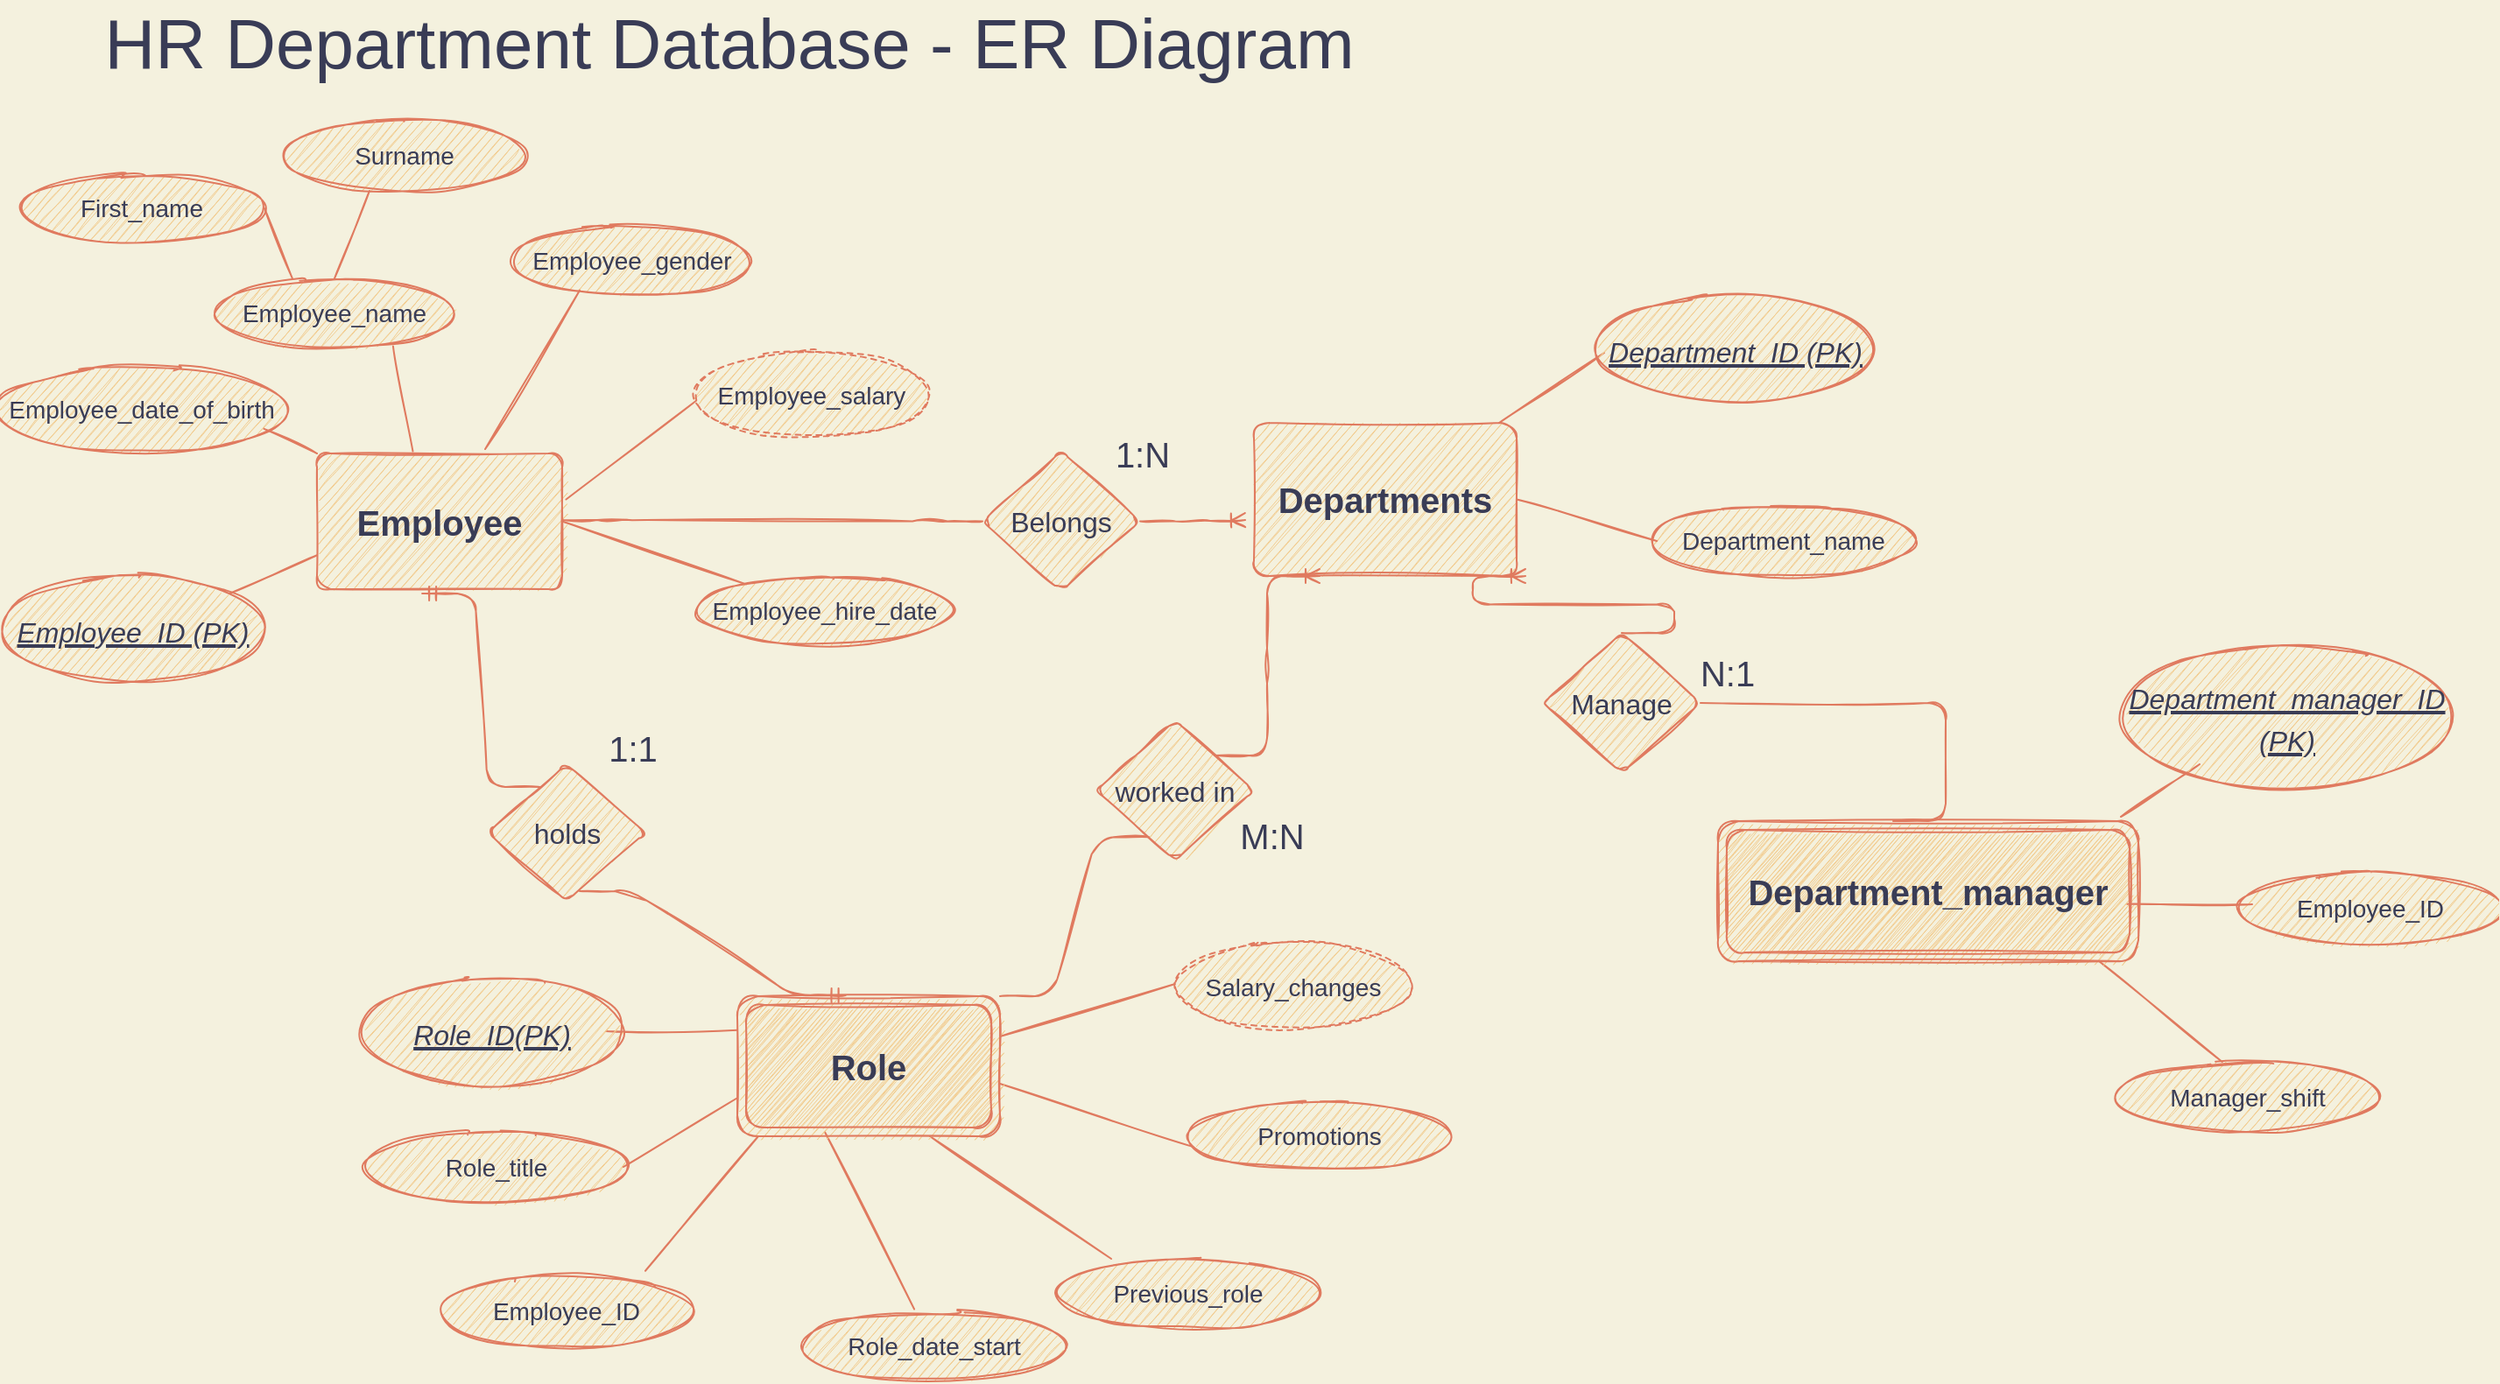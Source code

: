 <mxfile version="15.5.8" type="github">
  <diagram name="Page-1" id="a7904f86-f2b4-8e86-fa97-74104820619b">
    <mxGraphModel dx="1456" dy="1641" grid="1" gridSize="10" guides="1" tooltips="1" connect="1" arrows="1" fold="1" page="1" pageScale="1" pageWidth="1600" pageHeight="900" background="#F4F1DE" math="0" shadow="0">
      <root>
        <mxCell id="0" />
        <mxCell id="1" parent="0" />
        <mxCell id="e3raqFH5HiRqm9mPKhRc-3" value="&lt;font style=&quot;font-size: 40px&quot;&gt;HR Department Database - ER Diagram&lt;/font&gt;" style="text;html=1;resizable=0;autosize=1;align=center;verticalAlign=middle;points=[];fillColor=none;strokeColor=none;fontColor=#393C56;sketch=1;rounded=1;" parent="1" vertex="1">
          <mxGeometry x="70" width="730" height="30" as="geometry" />
        </mxCell>
        <mxCell id="hZx71IKOhUPCRJcw6M9n-52" style="edgeStyle=orthogonalEdgeStyle;orthogonalLoop=1;jettySize=auto;html=1;exitX=0.5;exitY=1;exitDx=0;exitDy=0;strokeColor=#E07A5F;fontColor=#393C56;labelBackgroundColor=#F4F1DE;sketch=1;" parent="1" edge="1">
          <mxGeometry relative="1" as="geometry">
            <mxPoint x="844" y="267.5" as="sourcePoint" />
            <mxPoint x="844" y="267.5" as="targetPoint" />
          </mxGeometry>
        </mxCell>
        <mxCell id="nj0aj4-7wqTGS0bk_ivH-1" value="&lt;b&gt;&lt;font style=&quot;font-size: 20px&quot;&gt;Employee&lt;/font&gt;&lt;/b&gt;" style="arcSize=10;whiteSpace=wrap;html=1;align=center;fillColor=#F2CC8F;strokeColor=#E07A5F;fontColor=#393C56;sketch=1;rounded=1;" parent="1" vertex="1">
          <mxGeometry x="200" y="250" width="140" height="77.5" as="geometry" />
        </mxCell>
        <mxCell id="nj0aj4-7wqTGS0bk_ivH-8" value="&lt;font style=&quot;font-size: 14px&quot;&gt;Employee_name&lt;/font&gt;" style="ellipse;whiteSpace=wrap;html=1;align=center;fillColor=#F2CC8F;strokeColor=#E07A5F;fontColor=#393C56;sketch=1;rounded=1;" parent="1" vertex="1">
          <mxGeometry x="140" y="150" width="140" height="40" as="geometry" />
        </mxCell>
        <mxCell id="nj0aj4-7wqTGS0bk_ivH-9" value="&lt;font style=&quot;font-size: 14px&quot;&gt;Employee_gender&lt;/font&gt;" style="ellipse;whiteSpace=wrap;html=1;align=center;fillColor=#F2CC8F;strokeColor=#E07A5F;fontColor=#393C56;sketch=1;rounded=1;" parent="1" vertex="1">
          <mxGeometry x="310" y="120" width="140" height="40" as="geometry" />
        </mxCell>
        <mxCell id="nj0aj4-7wqTGS0bk_ivH-10" value="&lt;font style=&quot;font-size: 14px&quot;&gt;Employee_hire_date&lt;/font&gt;" style="ellipse;whiteSpace=wrap;html=1;align=center;fillColor=#F2CC8F;strokeColor=#E07A5F;fontColor=#393C56;sketch=1;rounded=1;" parent="1" vertex="1">
          <mxGeometry x="420" y="320" width="140" height="40" as="geometry" />
        </mxCell>
        <mxCell id="nj0aj4-7wqTGS0bk_ivH-11" value="&lt;font style=&quot;font-size: 14px&quot;&gt;Employee_date_of_birth&lt;/font&gt;" style="ellipse;whiteSpace=wrap;html=1;align=center;fillColor=#F2CC8F;strokeColor=#E07A5F;fontColor=#393C56;sketch=1;rounded=1;" parent="1" vertex="1">
          <mxGeometry x="20" y="200" width="160" height="50" as="geometry" />
        </mxCell>
        <mxCell id="nj0aj4-7wqTGS0bk_ivH-13" value="&lt;font style=&quot;font-size: 14px&quot;&gt;Role_title&lt;/font&gt;" style="ellipse;whiteSpace=wrap;html=1;align=center;fillColor=#F2CC8F;strokeColor=#E07A5F;fontColor=#393C56;sketch=1;rounded=1;" parent="1" vertex="1">
          <mxGeometry x="230" y="637.5" width="145" height="40" as="geometry" />
        </mxCell>
        <mxCell id="nj0aj4-7wqTGS0bk_ivH-20" value="&lt;font style=&quot;font-size: 14px&quot;&gt;Employee_ID&lt;/font&gt;" style="ellipse;whiteSpace=wrap;html=1;align=center;fillColor=#F2CC8F;strokeColor=#E07A5F;fontColor=#393C56;sketch=1;rounded=1;" parent="1" vertex="1">
          <mxGeometry x="1300" y="490" width="145" height="40" as="geometry" />
        </mxCell>
        <mxCell id="nj0aj4-7wqTGS0bk_ivH-23" value="&lt;font style=&quot;font-size: 14px&quot;&gt;Promotions&lt;/font&gt;" style="ellipse;whiteSpace=wrap;html=1;align=center;fillColor=#F2CC8F;strokeColor=#E07A5F;fontColor=#393C56;sketch=1;rounded=1;" parent="1" vertex="1">
          <mxGeometry x="700" y="620" width="145" height="40" as="geometry" />
        </mxCell>
        <mxCell id="nj0aj4-7wqTGS0bk_ivH-25" value="&lt;font style=&quot;font-size: 14px&quot;&gt;Previous_role&lt;/font&gt;" style="ellipse;whiteSpace=wrap;html=1;align=center;fillColor=#F2CC8F;strokeColor=#E07A5F;fontColor=#393C56;sketch=1;rounded=1;" parent="1" vertex="1">
          <mxGeometry x="625" y="710" width="145" height="40" as="geometry" />
        </mxCell>
        <mxCell id="nj0aj4-7wqTGS0bk_ivH-26" value="&lt;font style=&quot;font-size: 14px&quot;&gt;Role_date_start&lt;/font&gt;" style="ellipse;whiteSpace=wrap;html=1;align=center;fillColor=#F2CC8F;strokeColor=#E07A5F;fontColor=#393C56;sketch=1;rounded=1;" parent="1" vertex="1">
          <mxGeometry x="480" y="740" width="145" height="40" as="geometry" />
        </mxCell>
        <mxCell id="nj0aj4-7wqTGS0bk_ivH-30" value="&lt;font style=&quot;font-size: 14px&quot;&gt;Manager_shift&lt;/font&gt;" style="ellipse;whiteSpace=wrap;html=1;align=center;fillColor=#F2CC8F;strokeColor=#E07A5F;fontColor=#393C56;sketch=1;rounded=1;" parent="1" vertex="1">
          <mxGeometry x="1230" y="597.5" width="145" height="40" as="geometry" />
        </mxCell>
        <mxCell id="nj0aj4-7wqTGS0bk_ivH-46" value="&lt;b&gt;&lt;font style=&quot;font-size: 20px&quot;&gt;Departments&lt;/font&gt;&lt;/b&gt;" style="arcSize=10;whiteSpace=wrap;html=1;align=center;fillColor=#F2CC8F;strokeColor=#E07A5F;fontColor=#393C56;sketch=1;rounded=1;" parent="1" vertex="1">
          <mxGeometry x="735" y="232.5" width="150" height="87.5" as="geometry" />
        </mxCell>
        <mxCell id="nj0aj4-7wqTGS0bk_ivH-47" value="&lt;font style=&quot;font-size: 14px&quot;&gt;Department_name&lt;/font&gt;" style="ellipse;whiteSpace=wrap;html=1;align=center;fillColor=#F2CC8F;strokeColor=#E07A5F;fontColor=#393C56;sketch=1;rounded=1;" parent="1" vertex="1">
          <mxGeometry x="965" y="280" width="145" height="40" as="geometry" />
        </mxCell>
        <mxCell id="1IycwErhCTAVCrpmvj0n-6" value="" style="endArrow=none;html=1;exitX=0.686;exitY=-0.032;exitDx=0;exitDy=0;exitPerimeter=0;strokeColor=#E07A5F;fontColor=#393C56;labelBackgroundColor=#F4F1DE;sketch=1;" edge="1" parent="1" source="nj0aj4-7wqTGS0bk_ivH-1">
          <mxGeometry width="50" height="50" relative="1" as="geometry">
            <mxPoint x="300" y="206.88" as="sourcePoint" />
            <mxPoint x="350" y="156.88" as="targetPoint" />
          </mxGeometry>
        </mxCell>
        <mxCell id="1IycwErhCTAVCrpmvj0n-7" value="" style="endArrow=none;html=1;exitX=1.016;exitY=0.339;exitDx=0;exitDy=0;exitPerimeter=0;strokeColor=#E07A5F;fontColor=#393C56;labelBackgroundColor=#F4F1DE;sketch=1;" edge="1" parent="1" source="nj0aj4-7wqTGS0bk_ivH-1">
          <mxGeometry width="50" height="50" relative="1" as="geometry">
            <mxPoint x="343.64" y="310.64" as="sourcePoint" />
            <mxPoint x="416.36" y="220" as="targetPoint" />
          </mxGeometry>
        </mxCell>
        <mxCell id="1IycwErhCTAVCrpmvj0n-8" value="" style="endArrow=none;html=1;exitX=0.391;exitY=-0.016;exitDx=0;exitDy=0;exitPerimeter=0;entryX=0.739;entryY=0.969;entryDx=0;entryDy=0;entryPerimeter=0;strokeColor=#E07A5F;fontColor=#393C56;labelBackgroundColor=#F4F1DE;sketch=1;" edge="1" parent="1" source="nj0aj4-7wqTGS0bk_ivH-1" target="nj0aj4-7wqTGS0bk_ivH-8">
          <mxGeometry width="50" height="50" relative="1" as="geometry">
            <mxPoint x="160" y="225.633" as="sourcePoint" />
            <mxPoint x="234.12" y="169.36" as="targetPoint" />
          </mxGeometry>
        </mxCell>
        <mxCell id="1IycwErhCTAVCrpmvj0n-9" value="" style="endArrow=none;html=1;entryX=0;entryY=0.75;entryDx=0;entryDy=0;strokeColor=#E07A5F;fontColor=#393C56;labelBackgroundColor=#F4F1DE;sketch=1;" edge="1" parent="1" target="nj0aj4-7wqTGS0bk_ivH-1">
          <mxGeometry width="50" height="50" relative="1" as="geometry">
            <mxPoint x="150" y="330" as="sourcePoint" />
            <mxPoint x="160.0" y="303.73" as="targetPoint" />
          </mxGeometry>
        </mxCell>
        <mxCell id="1IycwErhCTAVCrpmvj0n-10" value="" style="endArrow=none;html=1;exitX=1;exitY=0.5;exitDx=0;exitDy=0;strokeColor=#E07A5F;fontColor=#393C56;labelBackgroundColor=#F4F1DE;sketch=1;" edge="1" parent="1" source="nj0aj4-7wqTGS0bk_ivH-1" target="nj0aj4-7wqTGS0bk_ivH-10">
          <mxGeometry width="50" height="50" relative="1" as="geometry">
            <mxPoint x="372.24" y="306.273" as="sourcePoint" />
            <mxPoint x="446.36" y="250" as="targetPoint" />
          </mxGeometry>
        </mxCell>
        <mxCell id="1IycwErhCTAVCrpmvj0n-11" value="" style="endArrow=none;html=1;exitX=0;exitY=0;exitDx=0;exitDy=0;entryX=0.936;entryY=0.719;entryDx=0;entryDy=0;entryPerimeter=0;strokeColor=#E07A5F;fontColor=#393C56;labelBackgroundColor=#F4F1DE;sketch=1;" edge="1" parent="1" source="nj0aj4-7wqTGS0bk_ivH-1" target="nj0aj4-7wqTGS0bk_ivH-11">
          <mxGeometry width="50" height="50" relative="1" as="geometry">
            <mxPoint x="85.88" y="295.023" as="sourcePoint" />
            <mxPoint x="160.0" y="238.75" as="targetPoint" />
          </mxGeometry>
        </mxCell>
        <mxCell id="1IycwErhCTAVCrpmvj0n-12" value="" style="endArrow=none;html=1;entryX=0;entryY=0.5;entryDx=0;entryDy=0;exitX=1;exitY=0.5;exitDx=0;exitDy=0;strokeColor=#E07A5F;fontColor=#393C56;labelBackgroundColor=#F4F1DE;sketch=1;" edge="1" parent="1" source="nj0aj4-7wqTGS0bk_ivH-46" target="nj0aj4-7wqTGS0bk_ivH-47">
          <mxGeometry width="50" height="50" relative="1" as="geometry">
            <mxPoint x="805" y="322.5" as="sourcePoint" />
            <mxPoint x="810" y="372.5" as="targetPoint" />
          </mxGeometry>
        </mxCell>
        <mxCell id="1IycwErhCTAVCrpmvj0n-13" value="" style="endArrow=none;html=1;exitX=1;exitY=0.5;exitDx=0;exitDy=0;entryX=0;entryY=0.25;entryDx=0;entryDy=0;strokeColor=#E07A5F;fontColor=#393C56;labelBackgroundColor=#F4F1DE;sketch=1;" edge="1" parent="1">
          <mxGeometry width="50" height="50" relative="1" as="geometry">
            <mxPoint x="365.0" y="580" as="sourcePoint" />
            <mxPoint x="440.0" y="579.375" as="targetPoint" />
          </mxGeometry>
        </mxCell>
        <mxCell id="1IycwErhCTAVCrpmvj0n-14" value="" style="endArrow=none;html=1;exitX=1;exitY=0.5;exitDx=0;exitDy=0;entryX=0;entryY=0.75;entryDx=0;entryDy=0;strokeColor=#E07A5F;fontColor=#393C56;labelBackgroundColor=#F4F1DE;sketch=1;" edge="1" parent="1" source="nj0aj4-7wqTGS0bk_ivH-13">
          <mxGeometry width="50" height="50" relative="1" as="geometry">
            <mxPoint x="350" y="547.5" as="sourcePoint" />
            <mxPoint x="440.0" y="618.125" as="targetPoint" />
          </mxGeometry>
        </mxCell>
        <mxCell id="1IycwErhCTAVCrpmvj0n-15" value="" style="endArrow=none;html=1;exitX=0.421;exitY=-0.031;exitDx=0;exitDy=0;entryX=0.333;entryY=1;entryDx=0;entryDy=0;entryPerimeter=0;exitPerimeter=0;strokeColor=#E07A5F;fontColor=#393C56;labelBackgroundColor=#F4F1DE;sketch=1;" edge="1" parent="1" source="nj0aj4-7wqTGS0bk_ivH-26">
          <mxGeometry width="50" height="50" relative="1" as="geometry">
            <mxPoint x="380" y="637.5" as="sourcePoint" />
            <mxPoint x="489.95" y="637.5" as="targetPoint" />
          </mxGeometry>
        </mxCell>
        <mxCell id="1IycwErhCTAVCrpmvj0n-16" value="" style="endArrow=none;html=1;entryX=0.197;entryY=0;entryDx=0;entryDy=0;entryPerimeter=0;strokeColor=#E07A5F;fontColor=#393C56;labelBackgroundColor=#F4F1DE;sketch=1;" edge="1" parent="1" target="nj0aj4-7wqTGS0bk_ivH-25">
          <mxGeometry width="50" height="50" relative="1" as="geometry">
            <mxPoint x="550" y="640" as="sourcePoint" />
            <mxPoint x="614.966" y="715.938" as="targetPoint" />
          </mxGeometry>
        </mxCell>
        <mxCell id="1IycwErhCTAVCrpmvj0n-17" value="" style="endArrow=none;html=1;strokeColor=#E07A5F;fontColor=#393C56;labelBackgroundColor=#F4F1DE;sketch=1;" edge="1" parent="1">
          <mxGeometry width="50" height="50" relative="1" as="geometry">
            <mxPoint x="590" y="610" as="sourcePoint" />
            <mxPoint x="699.996" y="645.938" as="targetPoint" />
          </mxGeometry>
        </mxCell>
        <mxCell id="1IycwErhCTAVCrpmvj0n-18" value="" style="endArrow=none;html=1;entryX=0.034;entryY=0.575;entryDx=0;entryDy=0;entryPerimeter=0;strokeColor=#E07A5F;fontColor=#393C56;labelBackgroundColor=#F4F1DE;sketch=1;" edge="1" parent="1">
          <mxGeometry width="50" height="50" relative="1" as="geometry">
            <mxPoint x="590" y="583" as="sourcePoint" />
            <mxPoint x="689.93" y="553.0" as="targetPoint" />
          </mxGeometry>
        </mxCell>
        <mxCell id="1IycwErhCTAVCrpmvj0n-20" value="" style="endArrow=none;html=1;entryX=0;entryY=0.5;entryDx=0;entryDy=0;strokeColor=#E07A5F;fontColor=#393C56;labelBackgroundColor=#F4F1DE;sketch=1;" edge="1" parent="1">
          <mxGeometry width="50" height="50" relative="1" as="geometry">
            <mxPoint x="875" y="232.5" as="sourcePoint" />
            <mxPoint x="935" y="192.5" as="targetPoint" />
            <Array as="points" />
          </mxGeometry>
        </mxCell>
        <mxCell id="1IycwErhCTAVCrpmvj0n-21" value="" style="endArrow=none;html=1;exitX=0.942;exitY=1.034;exitDx=0;exitDy=0;exitPerimeter=0;entryX=0.399;entryY=0;entryDx=0;entryDy=0;entryPerimeter=0;strokeColor=#E07A5F;fontColor=#393C56;labelBackgroundColor=#F4F1DE;sketch=1;" edge="1" parent="1" target="nj0aj4-7wqTGS0bk_ivH-30">
          <mxGeometry width="50" height="50" relative="1" as="geometry">
            <mxPoint x="1217.82" y="540.22" as="sourcePoint" />
            <mxPoint x="1209.966" y="604.998" as="targetPoint" />
          </mxGeometry>
        </mxCell>
        <mxCell id="1IycwErhCTAVCrpmvj0n-24" value="" style="endArrow=none;html=1;entryX=1;entryY=0;entryDx=0;entryDy=0;strokeColor=#E07A5F;fontColor=#393C56;labelBackgroundColor=#F4F1DE;sketch=1;" edge="1" parent="1">
          <mxGeometry width="50" height="50" relative="1" as="geometry">
            <mxPoint x="1275" y="427.5" as="sourcePoint" />
            <mxPoint x="1230" y="457.5" as="targetPoint" />
          </mxGeometry>
        </mxCell>
        <mxCell id="1IycwErhCTAVCrpmvj0n-25" value="" style="endArrow=none;html=1;exitX=1.017;exitY=0.623;exitDx=0;exitDy=0;exitPerimeter=0;strokeColor=#E07A5F;fontColor=#393C56;labelBackgroundColor=#F4F1DE;sketch=1;" edge="1" parent="1">
          <mxGeometry width="50" height="50" relative="1" as="geometry">
            <mxPoint x="1233.57" y="507.34" as="sourcePoint" />
            <mxPoint x="1305" y="507.5" as="targetPoint" />
          </mxGeometry>
        </mxCell>
        <mxCell id="1IycwErhCTAVCrpmvj0n-27" value="" style="edgeStyle=entityRelationEdgeStyle;fontSize=12;html=1;endArrow=ERoneToMany;startArrow=none;strokeColor=#E07A5F;fontColor=#393C56;labelBackgroundColor=#F4F1DE;sketch=1;" edge="1" parent="1" source="nj0aj4-7wqTGS0bk_ivH-155">
          <mxGeometry width="100" height="100" relative="1" as="geometry">
            <mxPoint x="340" y="288.04" as="sourcePoint" />
            <mxPoint x="730" y="288.04" as="targetPoint" />
          </mxGeometry>
        </mxCell>
        <mxCell id="1IycwErhCTAVCrpmvj0n-28" value="1:N" style="edgeLabel;html=1;align=center;verticalAlign=middle;resizable=0;points=[];fontSize=20;fontColor=#393C56;labelBackgroundColor=#F4F1DE;sketch=1;rounded=1;" vertex="1" connectable="0" parent="1IycwErhCTAVCrpmvj0n-27">
          <mxGeometry x="0.094" relative="1" as="geometry">
            <mxPoint x="-32" y="-38" as="offset" />
          </mxGeometry>
        </mxCell>
        <mxCell id="1IycwErhCTAVCrpmvj0n-34" value="" style="edgeStyle=entityRelationEdgeStyle;fontSize=12;html=1;endArrow=ERmandOne;startArrow=none;entryX=0.429;entryY=1.032;entryDx=0;entryDy=0;entryPerimeter=0;exitX=0.25;exitY=0;exitDx=0;exitDy=0;strokeColor=#E07A5F;fontColor=#393C56;labelBackgroundColor=#F4F1DE;sketch=1;" edge="1" parent="1" source="nj0aj4-7wqTGS0bk_ivH-141" target="nj0aj4-7wqTGS0bk_ivH-1">
          <mxGeometry width="100" height="100" relative="1" as="geometry">
            <mxPoint x="460" y="540" as="sourcePoint" />
            <mxPoint x="380" y="387.5" as="targetPoint" />
          </mxGeometry>
        </mxCell>
        <mxCell id="nj0aj4-7wqTGS0bk_ivH-141" value="&lt;font style=&quot;font-size: 16px&quot;&gt;holds&lt;/font&gt;" style="rhombus;whiteSpace=wrap;html=1;arcSize=10;fillColor=#F2CC8F;strokeColor=#E07A5F;fontColor=#393C56;sketch=1;rounded=1;" parent="1" vertex="1">
          <mxGeometry x="297.5" y="427.5" width="90" height="78.13" as="geometry" />
        </mxCell>
        <mxCell id="1IycwErhCTAVCrpmvj0n-36" value="" style="edgeStyle=entityRelationEdgeStyle;fontSize=12;html=1;endArrow=none;startArrow=ERmandOne;entryX=0.583;entryY=0.928;entryDx=0;entryDy=0;entryPerimeter=0;exitX=0.412;exitY=-0.006;exitDx=0;exitDy=0;strokeColor=#E07A5F;fontColor=#393C56;labelBackgroundColor=#F4F1DE;sketch=1;exitPerimeter=0;" edge="1" parent="1" source="1IycwErhCTAVCrpmvj0n-66" target="nj0aj4-7wqTGS0bk_ivH-141">
          <mxGeometry width="100" height="100" relative="1" as="geometry">
            <mxPoint x="477.5" y="560" as="sourcePoint" />
            <mxPoint x="260.06" y="329.98" as="targetPoint" />
          </mxGeometry>
        </mxCell>
        <mxCell id="nj0aj4-7wqTGS0bk_ivH-155" value="&lt;font style=&quot;font-size: 16px&quot;&gt;Belongs&lt;/font&gt;" style="rhombus;whiteSpace=wrap;html=1;arcSize=10;fillColor=#F2CC8F;strokeColor=#E07A5F;fontColor=#393C56;sketch=1;rounded=1;" parent="1" vertex="1">
          <mxGeometry x="580" y="248.75" width="90" height="80" as="geometry" />
        </mxCell>
        <mxCell id="1IycwErhCTAVCrpmvj0n-37" value="" style="edgeStyle=entityRelationEdgeStyle;fontSize=12;html=1;endArrow=none;strokeColor=#E07A5F;fontColor=#393C56;labelBackgroundColor=#F4F1DE;sketch=1;" edge="1" parent="1" target="nj0aj4-7wqTGS0bk_ivH-155">
          <mxGeometry width="100" height="100" relative="1" as="geometry">
            <mxPoint x="340" y="288.04" as="sourcePoint" />
            <mxPoint x="730" y="288.04" as="targetPoint" />
          </mxGeometry>
        </mxCell>
        <mxCell id="1IycwErhCTAVCrpmvj0n-39" value="1:1" style="text;html=1;align=center;verticalAlign=middle;resizable=0;points=[];autosize=1;strokeColor=none;fillColor=none;fontSize=20;fontColor=#393C56;sketch=1;rounded=1;" vertex="1" parent="1">
          <mxGeometry x="360" y="402.5" width="40" height="30" as="geometry" />
        </mxCell>
        <mxCell id="1IycwErhCTAVCrpmvj0n-40" value="" style="edgeStyle=entityRelationEdgeStyle;fontSize=12;html=1;endArrow=ERoneToMany;exitX=1;exitY=0;exitDx=0;exitDy=0;entryX=0.25;entryY=1;entryDx=0;entryDy=0;startArrow=none;strokeColor=#E07A5F;fontColor=#393C56;labelBackgroundColor=#F4F1DE;sketch=1;" edge="1" parent="1" source="nj0aj4-7wqTGS0bk_ivH-52" target="nj0aj4-7wqTGS0bk_ivH-46">
          <mxGeometry width="100" height="100" relative="1" as="geometry">
            <mxPoint x="840" y="440" as="sourcePoint" />
            <mxPoint x="940" y="340" as="targetPoint" />
          </mxGeometry>
        </mxCell>
        <mxCell id="nj0aj4-7wqTGS0bk_ivH-52" value="&lt;font style=&quot;font-size: 16px&quot;&gt;worked in&lt;/font&gt;" style="rhombus;whiteSpace=wrap;html=1;arcSize=10;fillColor=#F2CC8F;strokeColor=#E07A5F;fontColor=#393C56;sketch=1;rounded=1;" parent="1" vertex="1">
          <mxGeometry x="645" y="402.5" width="90" height="80" as="geometry" />
        </mxCell>
        <mxCell id="1IycwErhCTAVCrpmvj0n-41" value="" style="edgeStyle=entityRelationEdgeStyle;fontSize=12;html=1;endArrow=none;exitX=1;exitY=0;exitDx=0;exitDy=0;entryX=0.25;entryY=1;entryDx=0;entryDy=0;strokeColor=#E07A5F;fontColor=#393C56;labelBackgroundColor=#F4F1DE;sketch=1;" edge="1" parent="1" target="nj0aj4-7wqTGS0bk_ivH-52">
          <mxGeometry width="100" height="100" relative="1" as="geometry">
            <mxPoint x="590.0" y="560" as="sourcePoint" />
            <mxPoint x="772.5" y="320" as="targetPoint" />
          </mxGeometry>
        </mxCell>
        <mxCell id="1IycwErhCTAVCrpmvj0n-42" value="M:N" style="text;html=1;align=center;verticalAlign=middle;resizable=0;points=[];autosize=1;strokeColor=none;fillColor=none;fontSize=20;fontColor=#393C56;sketch=1;rounded=1;" vertex="1" parent="1">
          <mxGeometry x="720" y="452.5" width="50" height="30" as="geometry" />
        </mxCell>
        <mxCell id="1IycwErhCTAVCrpmvj0n-43" value="" style="edgeStyle=entityRelationEdgeStyle;fontSize=12;html=1;endArrow=ERoneToMany;exitX=0.5;exitY=0;exitDx=0;exitDy=0;startArrow=none;strokeColor=#E07A5F;fontColor=#393C56;labelBackgroundColor=#F4F1DE;sketch=1;" edge="1" parent="1" source="nj0aj4-7wqTGS0bk_ivH-152">
          <mxGeometry width="100" height="100" relative="1" as="geometry">
            <mxPoint x="1080" y="450" as="sourcePoint" />
            <mxPoint x="890" y="320" as="targetPoint" />
          </mxGeometry>
        </mxCell>
        <mxCell id="nj0aj4-7wqTGS0bk_ivH-152" value="&lt;font style=&quot;font-size: 16px&quot;&gt;Manage&lt;/font&gt;" style="rhombus;whiteSpace=wrap;html=1;arcSize=10;fillColor=#F2CC8F;strokeColor=#E07A5F;fontColor=#393C56;sketch=1;rounded=1;" parent="1" vertex="1">
          <mxGeometry x="900" y="352.5" width="90" height="80" as="geometry" />
        </mxCell>
        <mxCell id="1IycwErhCTAVCrpmvj0n-44" value="" style="edgeStyle=entityRelationEdgeStyle;fontSize=12;html=1;endArrow=none;strokeColor=#E07A5F;fontColor=#393C56;labelBackgroundColor=#F4F1DE;sketch=1;startArrow=none;" edge="1" parent="1" target="nj0aj4-7wqTGS0bk_ivH-152">
          <mxGeometry width="100" height="100" relative="1" as="geometry">
            <mxPoint x="1100" y="460" as="sourcePoint" />
            <mxPoint x="890" y="320" as="targetPoint" />
          </mxGeometry>
        </mxCell>
        <mxCell id="1IycwErhCTAVCrpmvj0n-45" value="N:1" style="text;html=1;align=center;verticalAlign=middle;resizable=0;points=[];autosize=1;strokeColor=none;fillColor=none;fontSize=20;fontColor=#393C56;sketch=1;rounded=1;" vertex="1" parent="1">
          <mxGeometry x="980" y="360" width="50" height="30" as="geometry" />
        </mxCell>
        <mxCell id="1IycwErhCTAVCrpmvj0n-46" value="&lt;font style=&quot;font-size: 14px&quot;&gt;Employee_ID&lt;/font&gt;" style="ellipse;whiteSpace=wrap;html=1;align=center;fillColor=#F2CC8F;strokeColor=#E07A5F;fontColor=#393C56;sketch=1;rounded=1;" vertex="1" parent="1">
          <mxGeometry x="270" y="720" width="145" height="40" as="geometry" />
        </mxCell>
        <mxCell id="1IycwErhCTAVCrpmvj0n-47" value="" style="endArrow=none;html=1;exitX=1;exitY=0.5;exitDx=0;exitDy=0;strokeColor=#E07A5F;fontColor=#393C56;labelBackgroundColor=#F4F1DE;sketch=1;" edge="1" parent="1">
          <mxGeometry width="50" height="50" relative="1" as="geometry">
            <mxPoint x="387.5" y="716.88" as="sourcePoint" />
            <mxPoint x="452" y="640" as="targetPoint" />
          </mxGeometry>
        </mxCell>
        <mxCell id="1IycwErhCTAVCrpmvj0n-48" value="&lt;font style=&quot;font-size: 14px&quot;&gt;Surname&lt;/font&gt;" style="ellipse;whiteSpace=wrap;html=1;align=center;fillColor=#F2CC8F;strokeColor=#E07A5F;fontColor=#393C56;sketch=1;rounded=1;" vertex="1" parent="1">
          <mxGeometry x="180" y="60" width="140" height="40" as="geometry" />
        </mxCell>
        <mxCell id="1IycwErhCTAVCrpmvj0n-49" value="&lt;font style=&quot;font-size: 14px&quot;&gt;First_name&lt;/font&gt;" style="ellipse;whiteSpace=wrap;html=1;align=center;fillColor=#F2CC8F;strokeColor=#E07A5F;fontColor=#393C56;sketch=1;rounded=1;" vertex="1" parent="1">
          <mxGeometry x="30" y="90" width="140" height="40" as="geometry" />
        </mxCell>
        <mxCell id="1IycwErhCTAVCrpmvj0n-50" value="" style="endArrow=none;html=1;entryX=0.739;entryY=0.969;entryDx=0;entryDy=0;entryPerimeter=0;exitX=0.5;exitY=0;exitDx=0;exitDy=0;strokeColor=#E07A5F;fontColor=#393C56;labelBackgroundColor=#F4F1DE;sketch=1;" edge="1" parent="1" source="nj0aj4-7wqTGS0bk_ivH-8">
          <mxGeometry width="50" height="50" relative="1" as="geometry">
            <mxPoint x="220" y="140" as="sourcePoint" />
            <mxPoint x="230.0" y="100.0" as="targetPoint" />
          </mxGeometry>
        </mxCell>
        <mxCell id="1IycwErhCTAVCrpmvj0n-51" value="" style="endArrow=none;html=1;entryX=1;entryY=0.5;entryDx=0;entryDy=0;exitX=0.328;exitY=-0.001;exitDx=0;exitDy=0;exitPerimeter=0;strokeColor=#E07A5F;fontColor=#393C56;labelBackgroundColor=#F4F1DE;sketch=1;" edge="1" parent="1" source="nj0aj4-7wqTGS0bk_ivH-8" target="1IycwErhCTAVCrpmvj0n-49">
          <mxGeometry width="50" height="50" relative="1" as="geometry">
            <mxPoint x="180" y="140" as="sourcePoint" />
            <mxPoint x="180.0" y="110.0" as="targetPoint" />
          </mxGeometry>
        </mxCell>
        <mxCell id="1IycwErhCTAVCrpmvj0n-59" value="&lt;i&gt;&lt;font style=&quot;font-size: 16px&quot;&gt;Employee_ID (PK)&lt;/font&gt;&lt;/i&gt;" style="ellipse;whiteSpace=wrap;html=1;align=center;fontStyle=4;fontSize=20;fillColor=#F2CC8F;strokeColor=#E07A5F;fontColor=#393C56;sketch=1;rounded=1;" vertex="1" parent="1">
          <mxGeometry x="20" y="320" width="150" height="60" as="geometry" />
        </mxCell>
        <mxCell id="1IycwErhCTAVCrpmvj0n-61" value="&lt;i&gt;&lt;font style=&quot;font-size: 16px&quot;&gt;Department_ID (PK)&lt;/font&gt;&lt;/i&gt;" style="ellipse;whiteSpace=wrap;html=1;align=center;fontStyle=4;fontSize=20;fillColor=#F2CC8F;strokeColor=#E07A5F;fontColor=#393C56;sketch=1;rounded=1;" vertex="1" parent="1">
          <mxGeometry x="930" y="160" width="160" height="60" as="geometry" />
        </mxCell>
        <mxCell id="1IycwErhCTAVCrpmvj0n-62" value="&lt;i&gt;&lt;font style=&quot;font-size: 16px&quot;&gt;Department_manager_ID (PK)&lt;/font&gt;&lt;/i&gt;" style="ellipse;whiteSpace=wrap;html=1;align=center;fontStyle=4;fontSize=20;fillColor=#F2CC8F;strokeColor=#E07A5F;fontColor=#393C56;sketch=1;rounded=1;" vertex="1" parent="1">
          <mxGeometry x="1230" y="360" width="190" height="80" as="geometry" />
        </mxCell>
        <mxCell id="1IycwErhCTAVCrpmvj0n-63" value="&lt;i&gt;&lt;font style=&quot;font-size: 16px&quot;&gt;Role_ID(PK)&lt;/font&gt;&lt;/i&gt;" style="ellipse;whiteSpace=wrap;html=1;align=center;fontStyle=4;fontSize=20;fillColor=#F2CC8F;strokeColor=#E07A5F;fontColor=#393C56;sketch=1;rounded=1;" vertex="1" parent="1">
          <mxGeometry x="225" y="550" width="150" height="60" as="geometry" />
        </mxCell>
        <mxCell id="1IycwErhCTAVCrpmvj0n-64" value="&lt;font style=&quot;font-size: 14px&quot;&gt;Employee_salary&lt;/font&gt;" style="ellipse;whiteSpace=wrap;html=1;align=center;dashed=1;fontSize=16;fillColor=#F2CC8F;strokeColor=#E07A5F;fontColor=#393C56;sketch=1;rounded=1;" vertex="1" parent="1">
          <mxGeometry x="415" y="192.5" width="135" height="47.5" as="geometry" />
        </mxCell>
        <mxCell id="1IycwErhCTAVCrpmvj0n-65" value="&lt;font style=&quot;font-size: 14px&quot;&gt;Salary_changes&lt;/font&gt;" style="ellipse;whiteSpace=wrap;html=1;align=center;dashed=1;fontSize=16;fillColor=#F2CC8F;strokeColor=#E07A5F;fontColor=#393C56;sketch=1;rounded=1;" vertex="1" parent="1">
          <mxGeometry x="690" y="530" width="135" height="47.5" as="geometry" />
        </mxCell>
        <mxCell id="1IycwErhCTAVCrpmvj0n-66" value="&lt;b style=&quot;font-size: 12px&quot;&gt;&lt;font style=&quot;font-size: 20px&quot;&gt;Role&lt;/font&gt;&lt;/b&gt;" style="shape=ext;margin=3;double=1;whiteSpace=wrap;html=1;align=center;rounded=1;sketch=1;fontSize=14;fontColor=#393C56;strokeColor=#E07A5F;fillColor=#F2CC8F;" vertex="1" parent="1">
          <mxGeometry x="440" y="560" width="150" height="80" as="geometry" />
        </mxCell>
        <mxCell id="1IycwErhCTAVCrpmvj0n-67" value="&lt;b style=&quot;font-size: 12px&quot;&gt;&lt;font style=&quot;font-size: 20px&quot;&gt;Department_manager&lt;/font&gt;&lt;/b&gt;" style="shape=ext;margin=3;double=1;whiteSpace=wrap;html=1;align=center;rounded=1;sketch=1;fontSize=14;fontColor=#393C56;strokeColor=#E07A5F;fillColor=#F2CC8F;" vertex="1" parent="1">
          <mxGeometry x="1000" y="460" width="240" height="80" as="geometry" />
        </mxCell>
      </root>
    </mxGraphModel>
  </diagram>
</mxfile>
